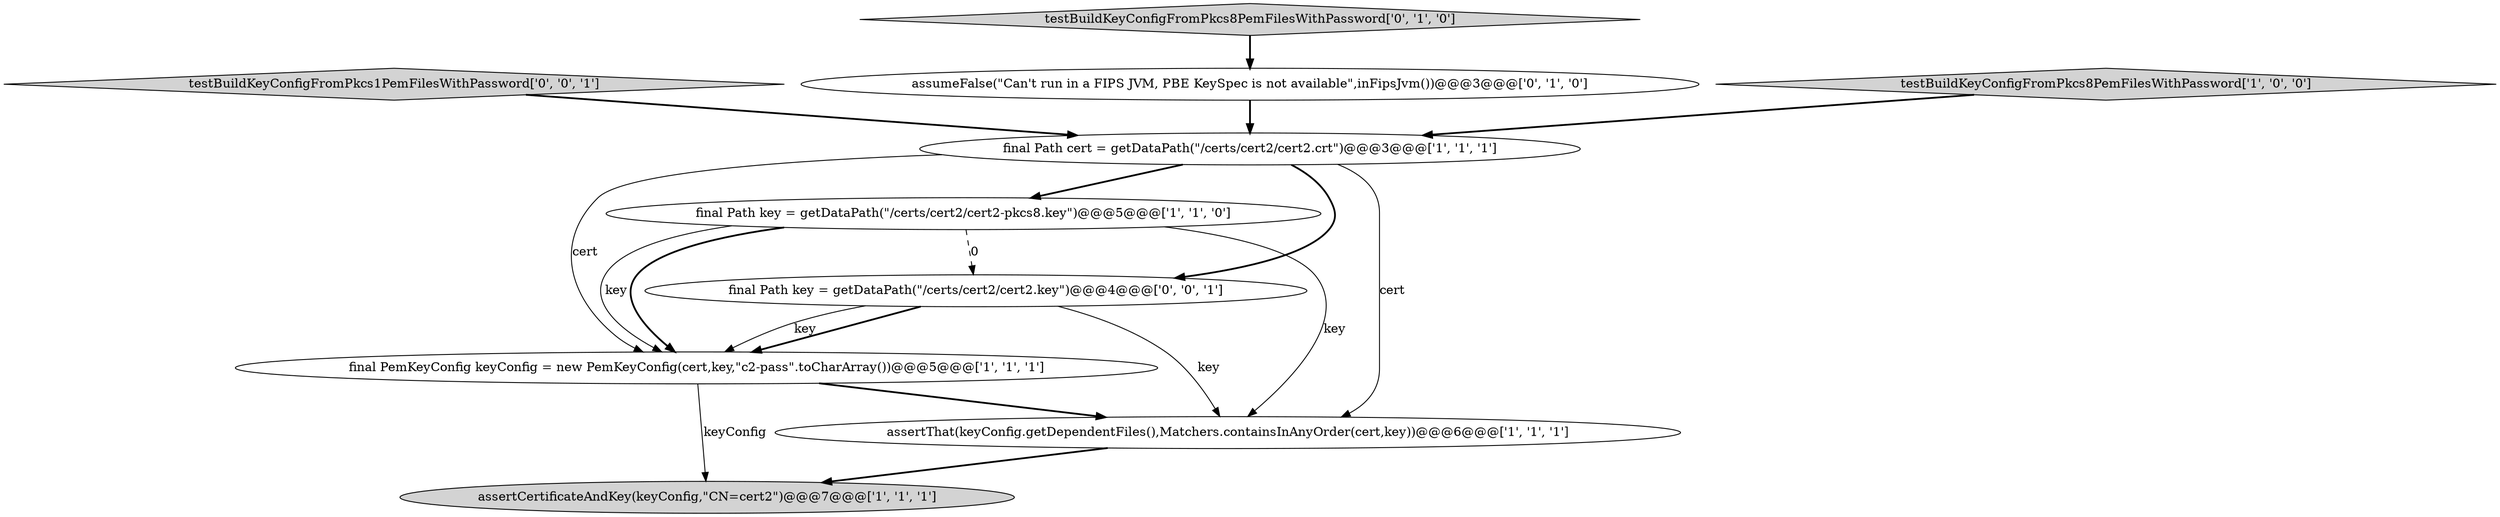 digraph {
2 [style = filled, label = "final Path cert = getDataPath(\"/certs/cert2/cert2.crt\")@@@3@@@['1', '1', '1']", fillcolor = white, shape = ellipse image = "AAA0AAABBB1BBB"];
6 [style = filled, label = "testBuildKeyConfigFromPkcs8PemFilesWithPassword['0', '1', '0']", fillcolor = lightgray, shape = diamond image = "AAA0AAABBB2BBB"];
9 [style = filled, label = "testBuildKeyConfigFromPkcs1PemFilesWithPassword['0', '0', '1']", fillcolor = lightgray, shape = diamond image = "AAA0AAABBB3BBB"];
7 [style = filled, label = "assumeFalse(\"Can't run in a FIPS JVM, PBE KeySpec is not available\",inFipsJvm())@@@3@@@['0', '1', '0']", fillcolor = white, shape = ellipse image = "AAA1AAABBB2BBB"];
1 [style = filled, label = "final PemKeyConfig keyConfig = new PemKeyConfig(cert,key,\"c2-pass\".toCharArray())@@@5@@@['1', '1', '1']", fillcolor = white, shape = ellipse image = "AAA0AAABBB1BBB"];
5 [style = filled, label = "assertThat(keyConfig.getDependentFiles(),Matchers.containsInAnyOrder(cert,key))@@@6@@@['1', '1', '1']", fillcolor = white, shape = ellipse image = "AAA0AAABBB1BBB"];
0 [style = filled, label = "final Path key = getDataPath(\"/certs/cert2/cert2-pkcs8.key\")@@@5@@@['1', '1', '0']", fillcolor = white, shape = ellipse image = "AAA0AAABBB1BBB"];
3 [style = filled, label = "testBuildKeyConfigFromPkcs8PemFilesWithPassword['1', '0', '0']", fillcolor = lightgray, shape = diamond image = "AAA0AAABBB1BBB"];
8 [style = filled, label = "final Path key = getDataPath(\"/certs/cert2/cert2.key\")@@@4@@@['0', '0', '1']", fillcolor = white, shape = ellipse image = "AAA0AAABBB3BBB"];
4 [style = filled, label = "assertCertificateAndKey(keyConfig,\"CN=cert2\")@@@7@@@['1', '1', '1']", fillcolor = lightgray, shape = ellipse image = "AAA0AAABBB1BBB"];
0->1 [style = bold, label=""];
2->0 [style = bold, label=""];
8->1 [style = bold, label=""];
9->2 [style = bold, label=""];
8->5 [style = solid, label="key"];
1->4 [style = solid, label="keyConfig"];
6->7 [style = bold, label=""];
8->1 [style = solid, label="key"];
0->5 [style = solid, label="key"];
0->8 [style = dashed, label="0"];
3->2 [style = bold, label=""];
5->4 [style = bold, label=""];
2->5 [style = solid, label="cert"];
2->8 [style = bold, label=""];
2->1 [style = solid, label="cert"];
0->1 [style = solid, label="key"];
1->5 [style = bold, label=""];
7->2 [style = bold, label=""];
}
